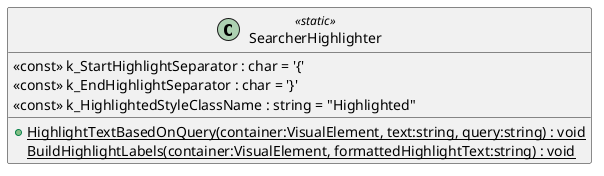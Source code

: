 @startuml
class SearcherHighlighter <<static>> {
    <<const>> k_StartHighlightSeparator : char = '{'
    <<const>> k_EndHighlightSeparator : char = '&#125;'
    <<const>> k_HighlightedStyleClassName : string = "Highlighted"
    + {static} HighlightTextBasedOnQuery(container:VisualElement, text:string, query:string) : void
    {static} BuildHighlightLabels(container:VisualElement, formattedHighlightText:string) : void
}
@enduml
